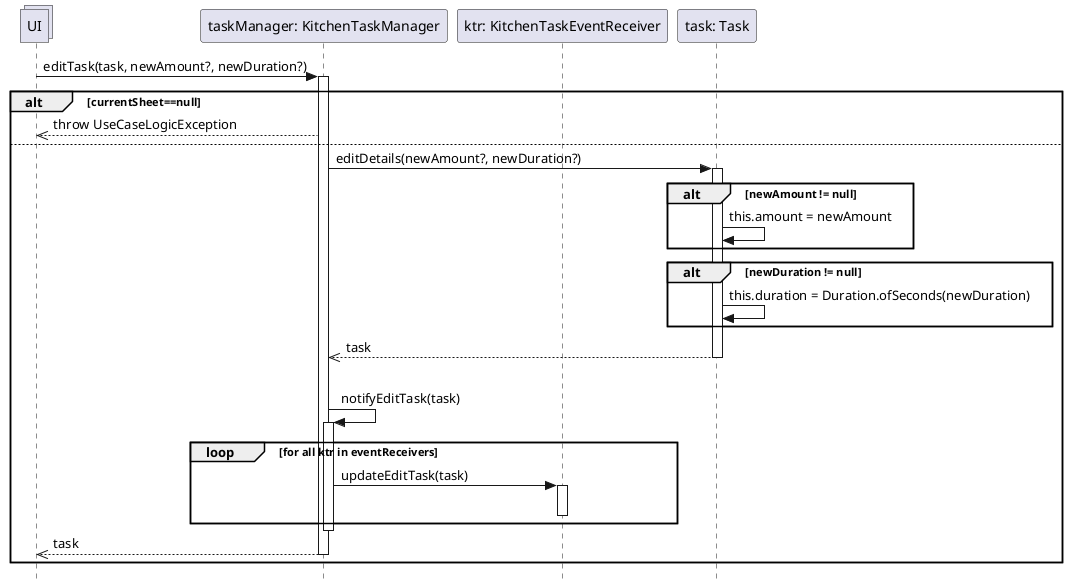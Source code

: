 @startuml Operazione 5
skinparam Style strictuml

collections UI

participant "taskManager: KitchenTaskManager" as tm
participant "ktr: KitchenTaskEventReceiver" as ktr

UI -> tm: editTask(task, newAmount?, newDuration?)
activate tm

participant "task: Task" as task

alt currentSheet==null
    UI <<-- tm: throw UseCaseLogicException
else
    tm -> task: editDetails(newAmount?, newDuration?)
    activate task

    alt newAmount != null
        task -> task: this.amount = newAmount
    end

    alt newDuration != null
        task -> task: this.duration = Duration.ofSeconds(newDuration)
    end

    tm <<--task: task
    deactivate task
    |||
    tm -> tm: notifyEditTask(task)
    activate tm
    loop for all ktr in eventReceivers
        tm -> ktr : updateEditTask(task)
        activate ktr
        deactivate ktr
    end
    deactivate tm

    UI <<-- tm: task
    deactivate tm

end
@enduml
